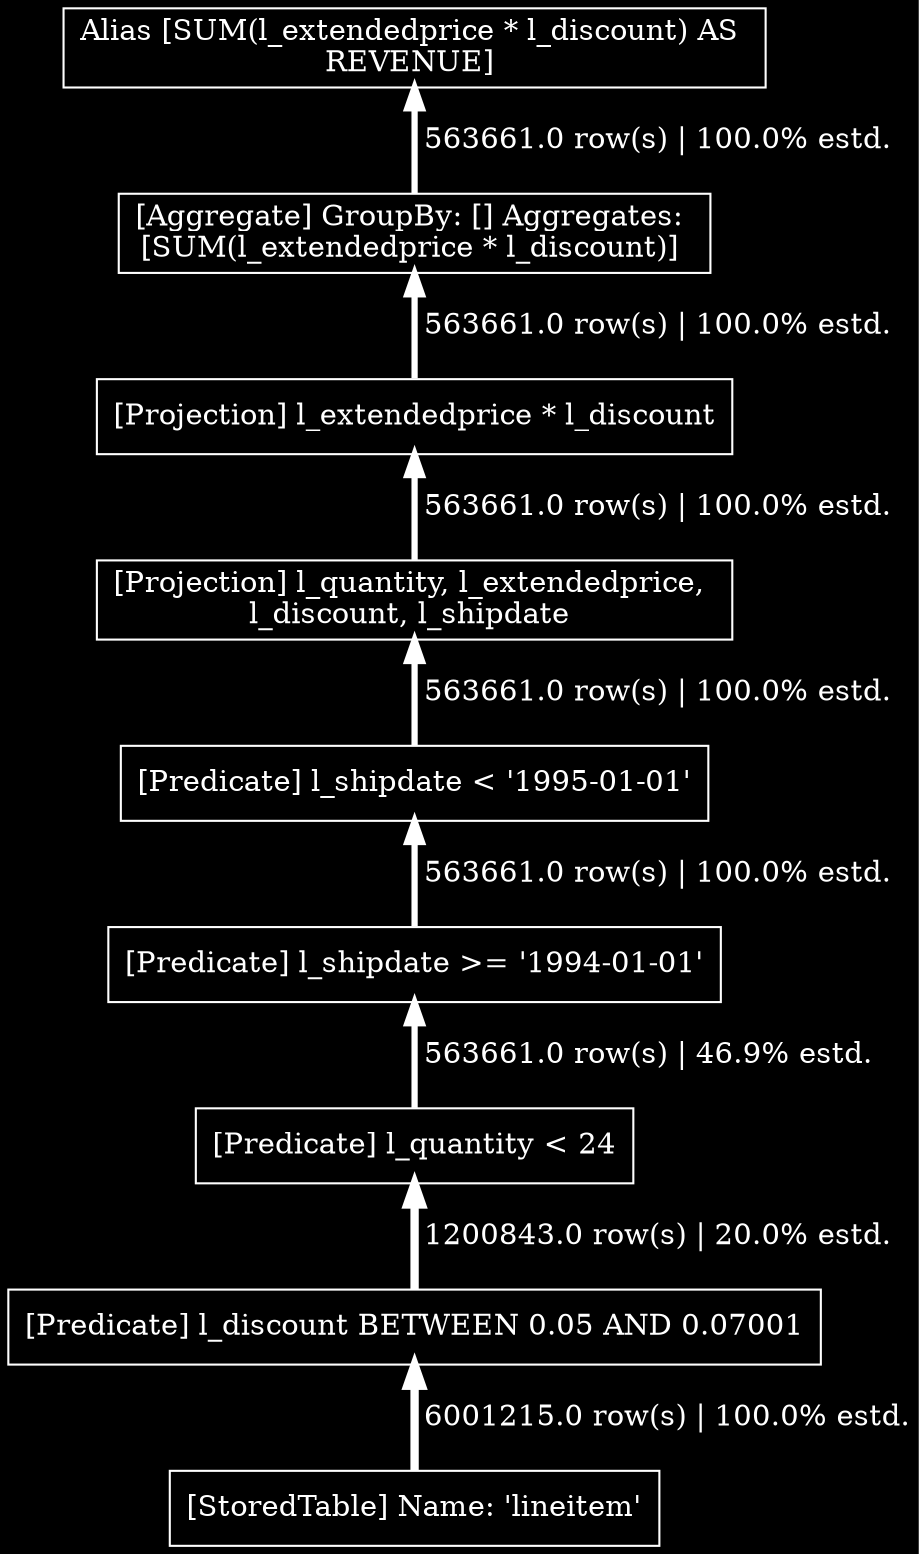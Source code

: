 digraph G {
bgcolor=black;
rankdir=BT;
ratio=compress;
94378872420272 [color=white, fontcolor=white, label="Alias [SUM(l_extendedprice * l_discount) AS \nREVENUE] ", penwidth=1, shape=rectangle];
94378019221808 [color=white, fontcolor=white, label="[Aggregate] GroupBy: [] Aggregates: \n[SUM(l_extendedprice * l_discount)] ", penwidth=1, shape=rectangle];
94378075231600 [color=white, fontcolor=white, label="[Projection] l_extendedprice * l_discount", penwidth=1, shape=rectangle];
94377838491472 [color=white, fontcolor=white, label="[Projection] l_quantity, l_extendedprice, \nl_discount, l_shipdate ", penwidth=1, shape=rectangle];
94377610862144 [color=white, fontcolor=white, label="[Predicate] l_shipdate < '1995-01-01'", penwidth=1, shape=rectangle];
94377610862000 [color=white, fontcolor=white, label="[Predicate] l_shipdate >= '1994-01-01'", penwidth=1, shape=rectangle];
94377610860416 [color=white, fontcolor=white, label="[Predicate] l_quantity < 24", penwidth=1, shape=rectangle];
94377610860272 [color=white, fontcolor=white, label="[Predicate] l_discount BETWEEN 0.05 AND 0.07001", penwidth=1, shape=rectangle];
94377610739840 [color=white, fontcolor=white, label="[StoredTable] Name: 'lineitem'", penwidth=1, shape=rectangle];
94378019221808->94378872420272  [color=white, dir=forward, fontcolor=white, label=" 563661.0 row(s) | 100.0% estd.", penwidth=3, style=solid];
94378075231600->94378019221808  [color=white, dir=forward, fontcolor=white, label=" 563661.0 row(s) | 100.0% estd.", penwidth=3, style=solid];
94377838491472->94378075231600  [color=white, dir=forward, fontcolor=white, label=" 563661.0 row(s) | 100.0% estd.", penwidth=3, style=solid];
94377610862144->94377838491472  [color=white, dir=forward, fontcolor=white, label=" 563661.0 row(s) | 100.0% estd.", penwidth=3, style=solid];
94377610862000->94377610862144  [color=white, dir=forward, fontcolor=white, label=" 563661.0 row(s) | 100.0% estd.", penwidth=3, style=solid];
94377610860416->94377610862000  [color=white, dir=forward, fontcolor=white, label=" 563661.0 row(s) | 46.9% estd.", penwidth=3, style=solid];
94377610860272->94377610860416  [color=white, dir=forward, fontcolor=white, label=" 1200843.0 row(s) | 20.0% estd.", penwidth=4, style=solid];
94377610739840->94377610860272  [color=white, dir=forward, fontcolor=white, label=" 6001215.0 row(s) | 100.0% estd.", penwidth=4, style=solid];
}
